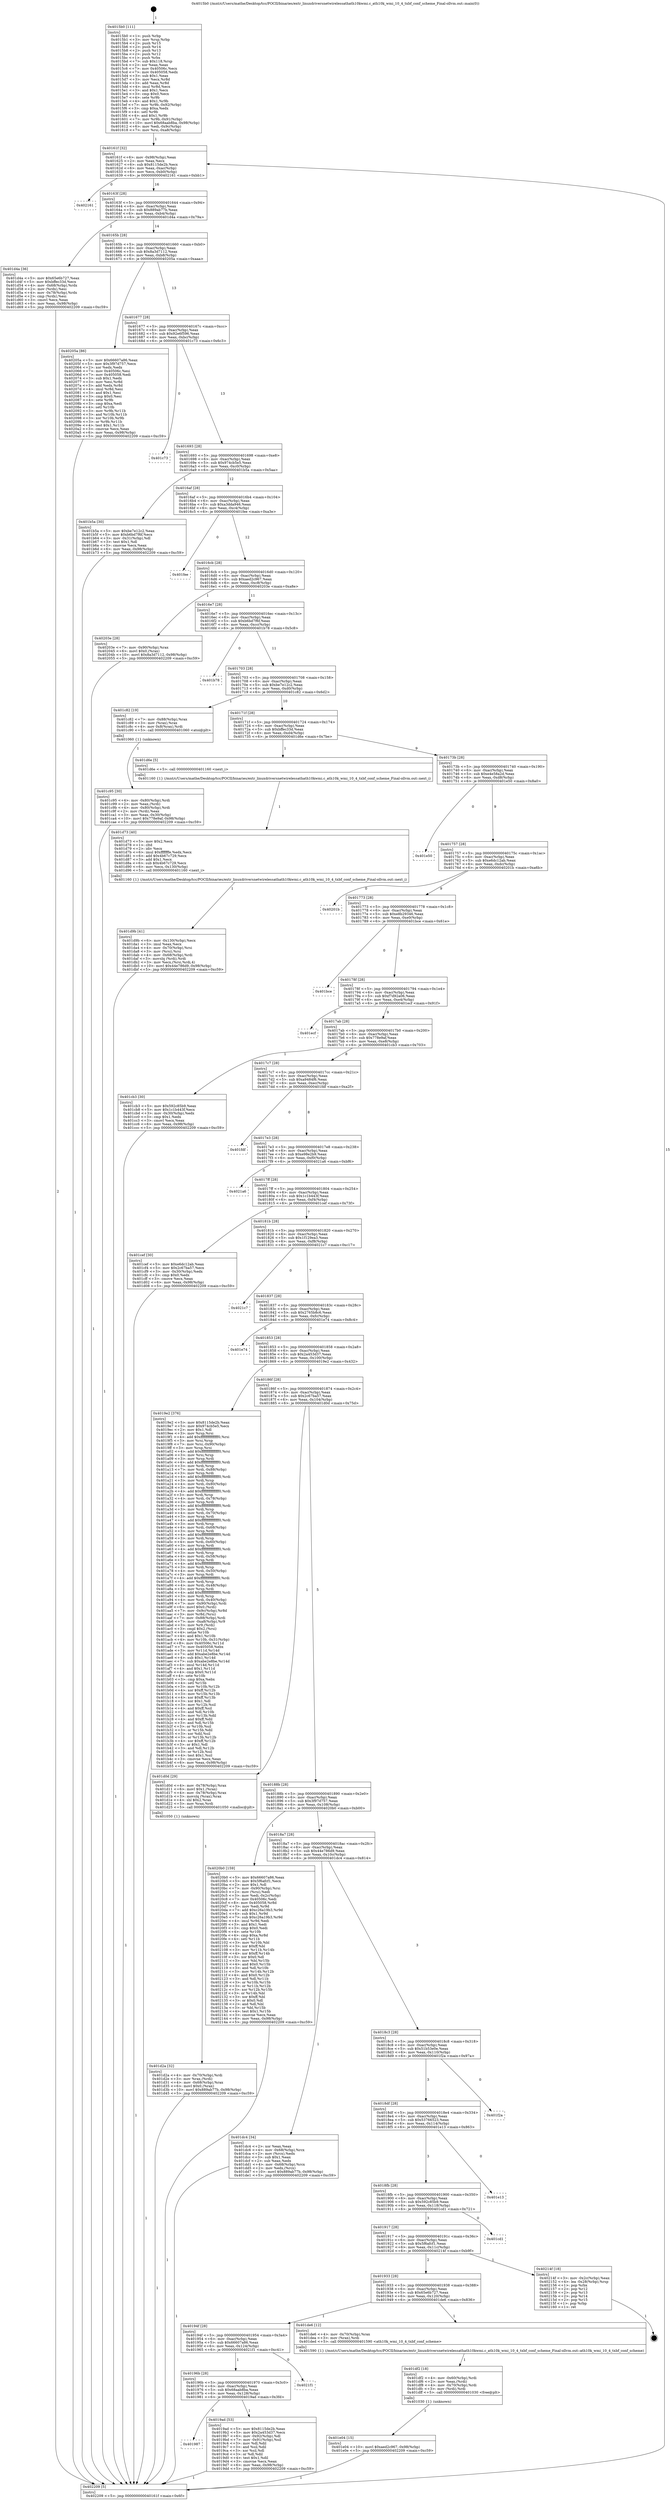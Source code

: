 digraph "0x4015b0" {
  label = "0x4015b0 (/mnt/c/Users/mathe/Desktop/tcc/POCII/binaries/extr_linuxdriversnetwirelessathath10kwmi.c_ath10k_wmi_10_4_txbf_conf_scheme_Final-ollvm.out::main(0))"
  labelloc = "t"
  node[shape=record]

  Entry [label="",width=0.3,height=0.3,shape=circle,fillcolor=black,style=filled]
  "0x40161f" [label="{
     0x40161f [32]\l
     | [instrs]\l
     &nbsp;&nbsp;0x40161f \<+6\>: mov -0x98(%rbp),%eax\l
     &nbsp;&nbsp;0x401625 \<+2\>: mov %eax,%ecx\l
     &nbsp;&nbsp;0x401627 \<+6\>: sub $0x8115de2b,%ecx\l
     &nbsp;&nbsp;0x40162d \<+6\>: mov %eax,-0xac(%rbp)\l
     &nbsp;&nbsp;0x401633 \<+6\>: mov %ecx,-0xb0(%rbp)\l
     &nbsp;&nbsp;0x401639 \<+6\>: je 0000000000402161 \<main+0xbb1\>\l
  }"]
  "0x402161" [label="{
     0x402161\l
  }", style=dashed]
  "0x40163f" [label="{
     0x40163f [28]\l
     | [instrs]\l
     &nbsp;&nbsp;0x40163f \<+5\>: jmp 0000000000401644 \<main+0x94\>\l
     &nbsp;&nbsp;0x401644 \<+6\>: mov -0xac(%rbp),%eax\l
     &nbsp;&nbsp;0x40164a \<+5\>: sub $0x889ab77b,%eax\l
     &nbsp;&nbsp;0x40164f \<+6\>: mov %eax,-0xb4(%rbp)\l
     &nbsp;&nbsp;0x401655 \<+6\>: je 0000000000401d4a \<main+0x79a\>\l
  }"]
  Exit [label="",width=0.3,height=0.3,shape=circle,fillcolor=black,style=filled,peripheries=2]
  "0x401d4a" [label="{
     0x401d4a [36]\l
     | [instrs]\l
     &nbsp;&nbsp;0x401d4a \<+5\>: mov $0x65e6b727,%eax\l
     &nbsp;&nbsp;0x401d4f \<+5\>: mov $0xbffec33d,%ecx\l
     &nbsp;&nbsp;0x401d54 \<+4\>: mov -0x68(%rbp),%rdx\l
     &nbsp;&nbsp;0x401d58 \<+2\>: mov (%rdx),%esi\l
     &nbsp;&nbsp;0x401d5a \<+4\>: mov -0x78(%rbp),%rdx\l
     &nbsp;&nbsp;0x401d5e \<+2\>: cmp (%rdx),%esi\l
     &nbsp;&nbsp;0x401d60 \<+3\>: cmovl %ecx,%eax\l
     &nbsp;&nbsp;0x401d63 \<+6\>: mov %eax,-0x98(%rbp)\l
     &nbsp;&nbsp;0x401d69 \<+5\>: jmp 0000000000402209 \<main+0xc59\>\l
  }"]
  "0x40165b" [label="{
     0x40165b [28]\l
     | [instrs]\l
     &nbsp;&nbsp;0x40165b \<+5\>: jmp 0000000000401660 \<main+0xb0\>\l
     &nbsp;&nbsp;0x401660 \<+6\>: mov -0xac(%rbp),%eax\l
     &nbsp;&nbsp;0x401666 \<+5\>: sub $0x8a3d7112,%eax\l
     &nbsp;&nbsp;0x40166b \<+6\>: mov %eax,-0xb8(%rbp)\l
     &nbsp;&nbsp;0x401671 \<+6\>: je 000000000040205a \<main+0xaaa\>\l
  }"]
  "0x401e04" [label="{
     0x401e04 [15]\l
     | [instrs]\l
     &nbsp;&nbsp;0x401e04 \<+10\>: movl $0xaed2c967,-0x98(%rbp)\l
     &nbsp;&nbsp;0x401e0e \<+5\>: jmp 0000000000402209 \<main+0xc59\>\l
  }"]
  "0x40205a" [label="{
     0x40205a [86]\l
     | [instrs]\l
     &nbsp;&nbsp;0x40205a \<+5\>: mov $0x66607a86,%eax\l
     &nbsp;&nbsp;0x40205f \<+5\>: mov $0x3f97d757,%ecx\l
     &nbsp;&nbsp;0x402064 \<+2\>: xor %edx,%edx\l
     &nbsp;&nbsp;0x402066 \<+7\>: mov 0x40506c,%esi\l
     &nbsp;&nbsp;0x40206d \<+7\>: mov 0x405058,%edi\l
     &nbsp;&nbsp;0x402074 \<+3\>: sub $0x1,%edx\l
     &nbsp;&nbsp;0x402077 \<+3\>: mov %esi,%r8d\l
     &nbsp;&nbsp;0x40207a \<+3\>: add %edx,%r8d\l
     &nbsp;&nbsp;0x40207d \<+4\>: imul %r8d,%esi\l
     &nbsp;&nbsp;0x402081 \<+3\>: and $0x1,%esi\l
     &nbsp;&nbsp;0x402084 \<+3\>: cmp $0x0,%esi\l
     &nbsp;&nbsp;0x402087 \<+4\>: sete %r9b\l
     &nbsp;&nbsp;0x40208b \<+3\>: cmp $0xa,%edi\l
     &nbsp;&nbsp;0x40208e \<+4\>: setl %r10b\l
     &nbsp;&nbsp;0x402092 \<+3\>: mov %r9b,%r11b\l
     &nbsp;&nbsp;0x402095 \<+3\>: and %r10b,%r11b\l
     &nbsp;&nbsp;0x402098 \<+3\>: xor %r10b,%r9b\l
     &nbsp;&nbsp;0x40209b \<+3\>: or %r9b,%r11b\l
     &nbsp;&nbsp;0x40209e \<+4\>: test $0x1,%r11b\l
     &nbsp;&nbsp;0x4020a2 \<+3\>: cmovne %ecx,%eax\l
     &nbsp;&nbsp;0x4020a5 \<+6\>: mov %eax,-0x98(%rbp)\l
     &nbsp;&nbsp;0x4020ab \<+5\>: jmp 0000000000402209 \<main+0xc59\>\l
  }"]
  "0x401677" [label="{
     0x401677 [28]\l
     | [instrs]\l
     &nbsp;&nbsp;0x401677 \<+5\>: jmp 000000000040167c \<main+0xcc\>\l
     &nbsp;&nbsp;0x40167c \<+6\>: mov -0xac(%rbp),%eax\l
     &nbsp;&nbsp;0x401682 \<+5\>: sub $0x92e6f596,%eax\l
     &nbsp;&nbsp;0x401687 \<+6\>: mov %eax,-0xbc(%rbp)\l
     &nbsp;&nbsp;0x40168d \<+6\>: je 0000000000401c73 \<main+0x6c3\>\l
  }"]
  "0x401df2" [label="{
     0x401df2 [18]\l
     | [instrs]\l
     &nbsp;&nbsp;0x401df2 \<+4\>: mov -0x60(%rbp),%rdi\l
     &nbsp;&nbsp;0x401df6 \<+2\>: mov %eax,(%rdi)\l
     &nbsp;&nbsp;0x401df8 \<+4\>: mov -0x70(%rbp),%rdi\l
     &nbsp;&nbsp;0x401dfc \<+3\>: mov (%rdi),%rdi\l
     &nbsp;&nbsp;0x401dff \<+5\>: call 0000000000401030 \<free@plt\>\l
     | [calls]\l
     &nbsp;&nbsp;0x401030 \{1\} (unknown)\l
  }"]
  "0x401c73" [label="{
     0x401c73\l
  }", style=dashed]
  "0x401693" [label="{
     0x401693 [28]\l
     | [instrs]\l
     &nbsp;&nbsp;0x401693 \<+5\>: jmp 0000000000401698 \<main+0xe8\>\l
     &nbsp;&nbsp;0x401698 \<+6\>: mov -0xac(%rbp),%eax\l
     &nbsp;&nbsp;0x40169e \<+5\>: sub $0x974cb5e5,%eax\l
     &nbsp;&nbsp;0x4016a3 \<+6\>: mov %eax,-0xc0(%rbp)\l
     &nbsp;&nbsp;0x4016a9 \<+6\>: je 0000000000401b5a \<main+0x5aa\>\l
  }"]
  "0x401d9b" [label="{
     0x401d9b [41]\l
     | [instrs]\l
     &nbsp;&nbsp;0x401d9b \<+6\>: mov -0x130(%rbp),%ecx\l
     &nbsp;&nbsp;0x401da1 \<+3\>: imul %eax,%ecx\l
     &nbsp;&nbsp;0x401da4 \<+4\>: mov -0x70(%rbp),%rsi\l
     &nbsp;&nbsp;0x401da8 \<+3\>: mov (%rsi),%rsi\l
     &nbsp;&nbsp;0x401dab \<+4\>: mov -0x68(%rbp),%rdi\l
     &nbsp;&nbsp;0x401daf \<+3\>: movslq (%rdi),%rdi\l
     &nbsp;&nbsp;0x401db2 \<+3\>: mov %ecx,(%rsi,%rdi,4)\l
     &nbsp;&nbsp;0x401db5 \<+10\>: movl $0x44e786d9,-0x98(%rbp)\l
     &nbsp;&nbsp;0x401dbf \<+5\>: jmp 0000000000402209 \<main+0xc59\>\l
  }"]
  "0x401b5a" [label="{
     0x401b5a [30]\l
     | [instrs]\l
     &nbsp;&nbsp;0x401b5a \<+5\>: mov $0xbe7e12c2,%eax\l
     &nbsp;&nbsp;0x401b5f \<+5\>: mov $0xb6bd7f6f,%ecx\l
     &nbsp;&nbsp;0x401b64 \<+3\>: mov -0x31(%rbp),%dl\l
     &nbsp;&nbsp;0x401b67 \<+3\>: test $0x1,%dl\l
     &nbsp;&nbsp;0x401b6a \<+3\>: cmovne %ecx,%eax\l
     &nbsp;&nbsp;0x401b6d \<+6\>: mov %eax,-0x98(%rbp)\l
     &nbsp;&nbsp;0x401b73 \<+5\>: jmp 0000000000402209 \<main+0xc59\>\l
  }"]
  "0x4016af" [label="{
     0x4016af [28]\l
     | [instrs]\l
     &nbsp;&nbsp;0x4016af \<+5\>: jmp 00000000004016b4 \<main+0x104\>\l
     &nbsp;&nbsp;0x4016b4 \<+6\>: mov -0xac(%rbp),%eax\l
     &nbsp;&nbsp;0x4016ba \<+5\>: sub $0xa3dda946,%eax\l
     &nbsp;&nbsp;0x4016bf \<+6\>: mov %eax,-0xc4(%rbp)\l
     &nbsp;&nbsp;0x4016c5 \<+6\>: je 0000000000401fee \<main+0xa3e\>\l
  }"]
  "0x401d73" [label="{
     0x401d73 [40]\l
     | [instrs]\l
     &nbsp;&nbsp;0x401d73 \<+5\>: mov $0x2,%ecx\l
     &nbsp;&nbsp;0x401d78 \<+1\>: cltd\l
     &nbsp;&nbsp;0x401d79 \<+2\>: idiv %ecx\l
     &nbsp;&nbsp;0x401d7b \<+6\>: imul $0xfffffffe,%edx,%ecx\l
     &nbsp;&nbsp;0x401d81 \<+6\>: add $0x4b67c729,%ecx\l
     &nbsp;&nbsp;0x401d87 \<+3\>: add $0x1,%ecx\l
     &nbsp;&nbsp;0x401d8a \<+6\>: sub $0x4b67c729,%ecx\l
     &nbsp;&nbsp;0x401d90 \<+6\>: mov %ecx,-0x130(%rbp)\l
     &nbsp;&nbsp;0x401d96 \<+5\>: call 0000000000401160 \<next_i\>\l
     | [calls]\l
     &nbsp;&nbsp;0x401160 \{1\} (/mnt/c/Users/mathe/Desktop/tcc/POCII/binaries/extr_linuxdriversnetwirelessathath10kwmi.c_ath10k_wmi_10_4_txbf_conf_scheme_Final-ollvm.out::next_i)\l
  }"]
  "0x401fee" [label="{
     0x401fee\l
  }", style=dashed]
  "0x4016cb" [label="{
     0x4016cb [28]\l
     | [instrs]\l
     &nbsp;&nbsp;0x4016cb \<+5\>: jmp 00000000004016d0 \<main+0x120\>\l
     &nbsp;&nbsp;0x4016d0 \<+6\>: mov -0xac(%rbp),%eax\l
     &nbsp;&nbsp;0x4016d6 \<+5\>: sub $0xaed2c967,%eax\l
     &nbsp;&nbsp;0x4016db \<+6\>: mov %eax,-0xc8(%rbp)\l
     &nbsp;&nbsp;0x4016e1 \<+6\>: je 000000000040203e \<main+0xa8e\>\l
  }"]
  "0x401d2a" [label="{
     0x401d2a [32]\l
     | [instrs]\l
     &nbsp;&nbsp;0x401d2a \<+4\>: mov -0x70(%rbp),%rdi\l
     &nbsp;&nbsp;0x401d2e \<+3\>: mov %rax,(%rdi)\l
     &nbsp;&nbsp;0x401d31 \<+4\>: mov -0x68(%rbp),%rax\l
     &nbsp;&nbsp;0x401d35 \<+6\>: movl $0x0,(%rax)\l
     &nbsp;&nbsp;0x401d3b \<+10\>: movl $0x889ab77b,-0x98(%rbp)\l
     &nbsp;&nbsp;0x401d45 \<+5\>: jmp 0000000000402209 \<main+0xc59\>\l
  }"]
  "0x40203e" [label="{
     0x40203e [28]\l
     | [instrs]\l
     &nbsp;&nbsp;0x40203e \<+7\>: mov -0x90(%rbp),%rax\l
     &nbsp;&nbsp;0x402045 \<+6\>: movl $0x0,(%rax)\l
     &nbsp;&nbsp;0x40204b \<+10\>: movl $0x8a3d7112,-0x98(%rbp)\l
     &nbsp;&nbsp;0x402055 \<+5\>: jmp 0000000000402209 \<main+0xc59\>\l
  }"]
  "0x4016e7" [label="{
     0x4016e7 [28]\l
     | [instrs]\l
     &nbsp;&nbsp;0x4016e7 \<+5\>: jmp 00000000004016ec \<main+0x13c\>\l
     &nbsp;&nbsp;0x4016ec \<+6\>: mov -0xac(%rbp),%eax\l
     &nbsp;&nbsp;0x4016f2 \<+5\>: sub $0xb6bd7f6f,%eax\l
     &nbsp;&nbsp;0x4016f7 \<+6\>: mov %eax,-0xcc(%rbp)\l
     &nbsp;&nbsp;0x4016fd \<+6\>: je 0000000000401b78 \<main+0x5c8\>\l
  }"]
  "0x401c95" [label="{
     0x401c95 [30]\l
     | [instrs]\l
     &nbsp;&nbsp;0x401c95 \<+4\>: mov -0x80(%rbp),%rdi\l
     &nbsp;&nbsp;0x401c99 \<+2\>: mov %eax,(%rdi)\l
     &nbsp;&nbsp;0x401c9b \<+4\>: mov -0x80(%rbp),%rdi\l
     &nbsp;&nbsp;0x401c9f \<+2\>: mov (%rdi),%eax\l
     &nbsp;&nbsp;0x401ca1 \<+3\>: mov %eax,-0x30(%rbp)\l
     &nbsp;&nbsp;0x401ca4 \<+10\>: movl $0x778e9af,-0x98(%rbp)\l
     &nbsp;&nbsp;0x401cae \<+5\>: jmp 0000000000402209 \<main+0xc59\>\l
  }"]
  "0x401b78" [label="{
     0x401b78\l
  }", style=dashed]
  "0x401703" [label="{
     0x401703 [28]\l
     | [instrs]\l
     &nbsp;&nbsp;0x401703 \<+5\>: jmp 0000000000401708 \<main+0x158\>\l
     &nbsp;&nbsp;0x401708 \<+6\>: mov -0xac(%rbp),%eax\l
     &nbsp;&nbsp;0x40170e \<+5\>: sub $0xbe7e12c2,%eax\l
     &nbsp;&nbsp;0x401713 \<+6\>: mov %eax,-0xd0(%rbp)\l
     &nbsp;&nbsp;0x401719 \<+6\>: je 0000000000401c82 \<main+0x6d2\>\l
  }"]
  "0x4015b0" [label="{
     0x4015b0 [111]\l
     | [instrs]\l
     &nbsp;&nbsp;0x4015b0 \<+1\>: push %rbp\l
     &nbsp;&nbsp;0x4015b1 \<+3\>: mov %rsp,%rbp\l
     &nbsp;&nbsp;0x4015b4 \<+2\>: push %r15\l
     &nbsp;&nbsp;0x4015b6 \<+2\>: push %r14\l
     &nbsp;&nbsp;0x4015b8 \<+2\>: push %r13\l
     &nbsp;&nbsp;0x4015ba \<+2\>: push %r12\l
     &nbsp;&nbsp;0x4015bc \<+1\>: push %rbx\l
     &nbsp;&nbsp;0x4015bd \<+7\>: sub $0x118,%rsp\l
     &nbsp;&nbsp;0x4015c4 \<+2\>: xor %eax,%eax\l
     &nbsp;&nbsp;0x4015c6 \<+7\>: mov 0x40506c,%ecx\l
     &nbsp;&nbsp;0x4015cd \<+7\>: mov 0x405058,%edx\l
     &nbsp;&nbsp;0x4015d4 \<+3\>: sub $0x1,%eax\l
     &nbsp;&nbsp;0x4015d7 \<+3\>: mov %ecx,%r8d\l
     &nbsp;&nbsp;0x4015da \<+3\>: add %eax,%r8d\l
     &nbsp;&nbsp;0x4015dd \<+4\>: imul %r8d,%ecx\l
     &nbsp;&nbsp;0x4015e1 \<+3\>: and $0x1,%ecx\l
     &nbsp;&nbsp;0x4015e4 \<+3\>: cmp $0x0,%ecx\l
     &nbsp;&nbsp;0x4015e7 \<+4\>: sete %r9b\l
     &nbsp;&nbsp;0x4015eb \<+4\>: and $0x1,%r9b\l
     &nbsp;&nbsp;0x4015ef \<+7\>: mov %r9b,-0x92(%rbp)\l
     &nbsp;&nbsp;0x4015f6 \<+3\>: cmp $0xa,%edx\l
     &nbsp;&nbsp;0x4015f9 \<+4\>: setl %r9b\l
     &nbsp;&nbsp;0x4015fd \<+4\>: and $0x1,%r9b\l
     &nbsp;&nbsp;0x401601 \<+7\>: mov %r9b,-0x91(%rbp)\l
     &nbsp;&nbsp;0x401608 \<+10\>: movl $0x68aab8ba,-0x98(%rbp)\l
     &nbsp;&nbsp;0x401612 \<+6\>: mov %edi,-0x9c(%rbp)\l
     &nbsp;&nbsp;0x401618 \<+7\>: mov %rsi,-0xa8(%rbp)\l
  }"]
  "0x401c82" [label="{
     0x401c82 [19]\l
     | [instrs]\l
     &nbsp;&nbsp;0x401c82 \<+7\>: mov -0x88(%rbp),%rax\l
     &nbsp;&nbsp;0x401c89 \<+3\>: mov (%rax),%rax\l
     &nbsp;&nbsp;0x401c8c \<+4\>: mov 0x8(%rax),%rdi\l
     &nbsp;&nbsp;0x401c90 \<+5\>: call 0000000000401060 \<atoi@plt\>\l
     | [calls]\l
     &nbsp;&nbsp;0x401060 \{1\} (unknown)\l
  }"]
  "0x40171f" [label="{
     0x40171f [28]\l
     | [instrs]\l
     &nbsp;&nbsp;0x40171f \<+5\>: jmp 0000000000401724 \<main+0x174\>\l
     &nbsp;&nbsp;0x401724 \<+6\>: mov -0xac(%rbp),%eax\l
     &nbsp;&nbsp;0x40172a \<+5\>: sub $0xbffec33d,%eax\l
     &nbsp;&nbsp;0x40172f \<+6\>: mov %eax,-0xd4(%rbp)\l
     &nbsp;&nbsp;0x401735 \<+6\>: je 0000000000401d6e \<main+0x7be\>\l
  }"]
  "0x402209" [label="{
     0x402209 [5]\l
     | [instrs]\l
     &nbsp;&nbsp;0x402209 \<+5\>: jmp 000000000040161f \<main+0x6f\>\l
  }"]
  "0x401d6e" [label="{
     0x401d6e [5]\l
     | [instrs]\l
     &nbsp;&nbsp;0x401d6e \<+5\>: call 0000000000401160 \<next_i\>\l
     | [calls]\l
     &nbsp;&nbsp;0x401160 \{1\} (/mnt/c/Users/mathe/Desktop/tcc/POCII/binaries/extr_linuxdriversnetwirelessathath10kwmi.c_ath10k_wmi_10_4_txbf_conf_scheme_Final-ollvm.out::next_i)\l
  }"]
  "0x40173b" [label="{
     0x40173b [28]\l
     | [instrs]\l
     &nbsp;&nbsp;0x40173b \<+5\>: jmp 0000000000401740 \<main+0x190\>\l
     &nbsp;&nbsp;0x401740 \<+6\>: mov -0xac(%rbp),%eax\l
     &nbsp;&nbsp;0x401746 \<+5\>: sub $0xe4e58a2d,%eax\l
     &nbsp;&nbsp;0x40174b \<+6\>: mov %eax,-0xd8(%rbp)\l
     &nbsp;&nbsp;0x401751 \<+6\>: je 0000000000401e50 \<main+0x8a0\>\l
  }"]
  "0x401987" [label="{
     0x401987\l
  }", style=dashed]
  "0x401e50" [label="{
     0x401e50\l
  }", style=dashed]
  "0x401757" [label="{
     0x401757 [28]\l
     | [instrs]\l
     &nbsp;&nbsp;0x401757 \<+5\>: jmp 000000000040175c \<main+0x1ac\>\l
     &nbsp;&nbsp;0x40175c \<+6\>: mov -0xac(%rbp),%eax\l
     &nbsp;&nbsp;0x401762 \<+5\>: sub $0xe6dc12ab,%eax\l
     &nbsp;&nbsp;0x401767 \<+6\>: mov %eax,-0xdc(%rbp)\l
     &nbsp;&nbsp;0x40176d \<+6\>: je 000000000040201b \<main+0xa6b\>\l
  }"]
  "0x4019ad" [label="{
     0x4019ad [53]\l
     | [instrs]\l
     &nbsp;&nbsp;0x4019ad \<+5\>: mov $0x8115de2b,%eax\l
     &nbsp;&nbsp;0x4019b2 \<+5\>: mov $0x2a453d37,%ecx\l
     &nbsp;&nbsp;0x4019b7 \<+6\>: mov -0x92(%rbp),%dl\l
     &nbsp;&nbsp;0x4019bd \<+7\>: mov -0x91(%rbp),%sil\l
     &nbsp;&nbsp;0x4019c4 \<+3\>: mov %dl,%dil\l
     &nbsp;&nbsp;0x4019c7 \<+3\>: and %sil,%dil\l
     &nbsp;&nbsp;0x4019ca \<+3\>: xor %sil,%dl\l
     &nbsp;&nbsp;0x4019cd \<+3\>: or %dl,%dil\l
     &nbsp;&nbsp;0x4019d0 \<+4\>: test $0x1,%dil\l
     &nbsp;&nbsp;0x4019d4 \<+3\>: cmovne %ecx,%eax\l
     &nbsp;&nbsp;0x4019d7 \<+6\>: mov %eax,-0x98(%rbp)\l
     &nbsp;&nbsp;0x4019dd \<+5\>: jmp 0000000000402209 \<main+0xc59\>\l
  }"]
  "0x40201b" [label="{
     0x40201b\l
  }", style=dashed]
  "0x401773" [label="{
     0x401773 [28]\l
     | [instrs]\l
     &nbsp;&nbsp;0x401773 \<+5\>: jmp 0000000000401778 \<main+0x1c8\>\l
     &nbsp;&nbsp;0x401778 \<+6\>: mov -0xac(%rbp),%eax\l
     &nbsp;&nbsp;0x40177e \<+5\>: sub $0xe8b29346,%eax\l
     &nbsp;&nbsp;0x401783 \<+6\>: mov %eax,-0xe0(%rbp)\l
     &nbsp;&nbsp;0x401789 \<+6\>: je 0000000000401bce \<main+0x61e\>\l
  }"]
  "0x40196b" [label="{
     0x40196b [28]\l
     | [instrs]\l
     &nbsp;&nbsp;0x40196b \<+5\>: jmp 0000000000401970 \<main+0x3c0\>\l
     &nbsp;&nbsp;0x401970 \<+6\>: mov -0xac(%rbp),%eax\l
     &nbsp;&nbsp;0x401976 \<+5\>: sub $0x68aab8ba,%eax\l
     &nbsp;&nbsp;0x40197b \<+6\>: mov %eax,-0x128(%rbp)\l
     &nbsp;&nbsp;0x401981 \<+6\>: je 00000000004019ad \<main+0x3fd\>\l
  }"]
  "0x401bce" [label="{
     0x401bce\l
  }", style=dashed]
  "0x40178f" [label="{
     0x40178f [28]\l
     | [instrs]\l
     &nbsp;&nbsp;0x40178f \<+5\>: jmp 0000000000401794 \<main+0x1e4\>\l
     &nbsp;&nbsp;0x401794 \<+6\>: mov -0xac(%rbp),%eax\l
     &nbsp;&nbsp;0x40179a \<+5\>: sub $0xf7d92a06,%eax\l
     &nbsp;&nbsp;0x40179f \<+6\>: mov %eax,-0xe4(%rbp)\l
     &nbsp;&nbsp;0x4017a5 \<+6\>: je 0000000000401ecf \<main+0x91f\>\l
  }"]
  "0x4021f1" [label="{
     0x4021f1\l
  }", style=dashed]
  "0x401ecf" [label="{
     0x401ecf\l
  }", style=dashed]
  "0x4017ab" [label="{
     0x4017ab [28]\l
     | [instrs]\l
     &nbsp;&nbsp;0x4017ab \<+5\>: jmp 00000000004017b0 \<main+0x200\>\l
     &nbsp;&nbsp;0x4017b0 \<+6\>: mov -0xac(%rbp),%eax\l
     &nbsp;&nbsp;0x4017b6 \<+5\>: sub $0x778e9af,%eax\l
     &nbsp;&nbsp;0x4017bb \<+6\>: mov %eax,-0xe8(%rbp)\l
     &nbsp;&nbsp;0x4017c1 \<+6\>: je 0000000000401cb3 \<main+0x703\>\l
  }"]
  "0x40194f" [label="{
     0x40194f [28]\l
     | [instrs]\l
     &nbsp;&nbsp;0x40194f \<+5\>: jmp 0000000000401954 \<main+0x3a4\>\l
     &nbsp;&nbsp;0x401954 \<+6\>: mov -0xac(%rbp),%eax\l
     &nbsp;&nbsp;0x40195a \<+5\>: sub $0x66607a86,%eax\l
     &nbsp;&nbsp;0x40195f \<+6\>: mov %eax,-0x124(%rbp)\l
     &nbsp;&nbsp;0x401965 \<+6\>: je 00000000004021f1 \<main+0xc41\>\l
  }"]
  "0x401cb3" [label="{
     0x401cb3 [30]\l
     | [instrs]\l
     &nbsp;&nbsp;0x401cb3 \<+5\>: mov $0x592c85b9,%eax\l
     &nbsp;&nbsp;0x401cb8 \<+5\>: mov $0x1c1b443f,%ecx\l
     &nbsp;&nbsp;0x401cbd \<+3\>: mov -0x30(%rbp),%edx\l
     &nbsp;&nbsp;0x401cc0 \<+3\>: cmp $0x1,%edx\l
     &nbsp;&nbsp;0x401cc3 \<+3\>: cmovl %ecx,%eax\l
     &nbsp;&nbsp;0x401cc6 \<+6\>: mov %eax,-0x98(%rbp)\l
     &nbsp;&nbsp;0x401ccc \<+5\>: jmp 0000000000402209 \<main+0xc59\>\l
  }"]
  "0x4017c7" [label="{
     0x4017c7 [28]\l
     | [instrs]\l
     &nbsp;&nbsp;0x4017c7 \<+5\>: jmp 00000000004017cc \<main+0x21c\>\l
     &nbsp;&nbsp;0x4017cc \<+6\>: mov -0xac(%rbp),%eax\l
     &nbsp;&nbsp;0x4017d2 \<+5\>: sub $0xa9484f6,%eax\l
     &nbsp;&nbsp;0x4017d7 \<+6\>: mov %eax,-0xec(%rbp)\l
     &nbsp;&nbsp;0x4017dd \<+6\>: je 0000000000401fdf \<main+0xa2f\>\l
  }"]
  "0x401de6" [label="{
     0x401de6 [12]\l
     | [instrs]\l
     &nbsp;&nbsp;0x401de6 \<+4\>: mov -0x70(%rbp),%rax\l
     &nbsp;&nbsp;0x401dea \<+3\>: mov (%rax),%rdi\l
     &nbsp;&nbsp;0x401ded \<+5\>: call 0000000000401590 \<ath10k_wmi_10_4_txbf_conf_scheme\>\l
     | [calls]\l
     &nbsp;&nbsp;0x401590 \{1\} (/mnt/c/Users/mathe/Desktop/tcc/POCII/binaries/extr_linuxdriversnetwirelessathath10kwmi.c_ath10k_wmi_10_4_txbf_conf_scheme_Final-ollvm.out::ath10k_wmi_10_4_txbf_conf_scheme)\l
  }"]
  "0x401fdf" [label="{
     0x401fdf\l
  }", style=dashed]
  "0x4017e3" [label="{
     0x4017e3 [28]\l
     | [instrs]\l
     &nbsp;&nbsp;0x4017e3 \<+5\>: jmp 00000000004017e8 \<main+0x238\>\l
     &nbsp;&nbsp;0x4017e8 \<+6\>: mov -0xac(%rbp),%eax\l
     &nbsp;&nbsp;0x4017ee \<+5\>: sub $0xe98e2b9,%eax\l
     &nbsp;&nbsp;0x4017f3 \<+6\>: mov %eax,-0xf0(%rbp)\l
     &nbsp;&nbsp;0x4017f9 \<+6\>: je 00000000004021a6 \<main+0xbf6\>\l
  }"]
  "0x401933" [label="{
     0x401933 [28]\l
     | [instrs]\l
     &nbsp;&nbsp;0x401933 \<+5\>: jmp 0000000000401938 \<main+0x388\>\l
     &nbsp;&nbsp;0x401938 \<+6\>: mov -0xac(%rbp),%eax\l
     &nbsp;&nbsp;0x40193e \<+5\>: sub $0x65e6b727,%eax\l
     &nbsp;&nbsp;0x401943 \<+6\>: mov %eax,-0x120(%rbp)\l
     &nbsp;&nbsp;0x401949 \<+6\>: je 0000000000401de6 \<main+0x836\>\l
  }"]
  "0x4021a6" [label="{
     0x4021a6\l
  }", style=dashed]
  "0x4017ff" [label="{
     0x4017ff [28]\l
     | [instrs]\l
     &nbsp;&nbsp;0x4017ff \<+5\>: jmp 0000000000401804 \<main+0x254\>\l
     &nbsp;&nbsp;0x401804 \<+6\>: mov -0xac(%rbp),%eax\l
     &nbsp;&nbsp;0x40180a \<+5\>: sub $0x1c1b443f,%eax\l
     &nbsp;&nbsp;0x40180f \<+6\>: mov %eax,-0xf4(%rbp)\l
     &nbsp;&nbsp;0x401815 \<+6\>: je 0000000000401cef \<main+0x73f\>\l
  }"]
  "0x40214f" [label="{
     0x40214f [18]\l
     | [instrs]\l
     &nbsp;&nbsp;0x40214f \<+3\>: mov -0x2c(%rbp),%eax\l
     &nbsp;&nbsp;0x402152 \<+4\>: lea -0x28(%rbp),%rsp\l
     &nbsp;&nbsp;0x402156 \<+1\>: pop %rbx\l
     &nbsp;&nbsp;0x402157 \<+2\>: pop %r12\l
     &nbsp;&nbsp;0x402159 \<+2\>: pop %r13\l
     &nbsp;&nbsp;0x40215b \<+2\>: pop %r14\l
     &nbsp;&nbsp;0x40215d \<+2\>: pop %r15\l
     &nbsp;&nbsp;0x40215f \<+1\>: pop %rbp\l
     &nbsp;&nbsp;0x402160 \<+1\>: ret\l
  }"]
  "0x401cef" [label="{
     0x401cef [30]\l
     | [instrs]\l
     &nbsp;&nbsp;0x401cef \<+5\>: mov $0xe6dc12ab,%eax\l
     &nbsp;&nbsp;0x401cf4 \<+5\>: mov $0x2c67ba57,%ecx\l
     &nbsp;&nbsp;0x401cf9 \<+3\>: mov -0x30(%rbp),%edx\l
     &nbsp;&nbsp;0x401cfc \<+3\>: cmp $0x0,%edx\l
     &nbsp;&nbsp;0x401cff \<+3\>: cmove %ecx,%eax\l
     &nbsp;&nbsp;0x401d02 \<+6\>: mov %eax,-0x98(%rbp)\l
     &nbsp;&nbsp;0x401d08 \<+5\>: jmp 0000000000402209 \<main+0xc59\>\l
  }"]
  "0x40181b" [label="{
     0x40181b [28]\l
     | [instrs]\l
     &nbsp;&nbsp;0x40181b \<+5\>: jmp 0000000000401820 \<main+0x270\>\l
     &nbsp;&nbsp;0x401820 \<+6\>: mov -0xac(%rbp),%eax\l
     &nbsp;&nbsp;0x401826 \<+5\>: sub $0x1f129ea3,%eax\l
     &nbsp;&nbsp;0x40182b \<+6\>: mov %eax,-0xf8(%rbp)\l
     &nbsp;&nbsp;0x401831 \<+6\>: je 00000000004021c7 \<main+0xc17\>\l
  }"]
  "0x401917" [label="{
     0x401917 [28]\l
     | [instrs]\l
     &nbsp;&nbsp;0x401917 \<+5\>: jmp 000000000040191c \<main+0x36c\>\l
     &nbsp;&nbsp;0x40191c \<+6\>: mov -0xac(%rbp),%eax\l
     &nbsp;&nbsp;0x401922 \<+5\>: sub $0x5f6afcf1,%eax\l
     &nbsp;&nbsp;0x401927 \<+6\>: mov %eax,-0x11c(%rbp)\l
     &nbsp;&nbsp;0x40192d \<+6\>: je 000000000040214f \<main+0xb9f\>\l
  }"]
  "0x4021c7" [label="{
     0x4021c7\l
  }", style=dashed]
  "0x401837" [label="{
     0x401837 [28]\l
     | [instrs]\l
     &nbsp;&nbsp;0x401837 \<+5\>: jmp 000000000040183c \<main+0x28c\>\l
     &nbsp;&nbsp;0x40183c \<+6\>: mov -0xac(%rbp),%eax\l
     &nbsp;&nbsp;0x401842 \<+5\>: sub $0x2765b8c6,%eax\l
     &nbsp;&nbsp;0x401847 \<+6\>: mov %eax,-0xfc(%rbp)\l
     &nbsp;&nbsp;0x40184d \<+6\>: je 0000000000401e74 \<main+0x8c4\>\l
  }"]
  "0x401cd1" [label="{
     0x401cd1\l
  }", style=dashed]
  "0x401e74" [label="{
     0x401e74\l
  }", style=dashed]
  "0x401853" [label="{
     0x401853 [28]\l
     | [instrs]\l
     &nbsp;&nbsp;0x401853 \<+5\>: jmp 0000000000401858 \<main+0x2a8\>\l
     &nbsp;&nbsp;0x401858 \<+6\>: mov -0xac(%rbp),%eax\l
     &nbsp;&nbsp;0x40185e \<+5\>: sub $0x2a453d37,%eax\l
     &nbsp;&nbsp;0x401863 \<+6\>: mov %eax,-0x100(%rbp)\l
     &nbsp;&nbsp;0x401869 \<+6\>: je 00000000004019e2 \<main+0x432\>\l
  }"]
  "0x4018fb" [label="{
     0x4018fb [28]\l
     | [instrs]\l
     &nbsp;&nbsp;0x4018fb \<+5\>: jmp 0000000000401900 \<main+0x350\>\l
     &nbsp;&nbsp;0x401900 \<+6\>: mov -0xac(%rbp),%eax\l
     &nbsp;&nbsp;0x401906 \<+5\>: sub $0x592c85b9,%eax\l
     &nbsp;&nbsp;0x40190b \<+6\>: mov %eax,-0x118(%rbp)\l
     &nbsp;&nbsp;0x401911 \<+6\>: je 0000000000401cd1 \<main+0x721\>\l
  }"]
  "0x4019e2" [label="{
     0x4019e2 [376]\l
     | [instrs]\l
     &nbsp;&nbsp;0x4019e2 \<+5\>: mov $0x8115de2b,%eax\l
     &nbsp;&nbsp;0x4019e7 \<+5\>: mov $0x974cb5e5,%ecx\l
     &nbsp;&nbsp;0x4019ec \<+2\>: mov $0x1,%dl\l
     &nbsp;&nbsp;0x4019ee \<+3\>: mov %rsp,%rsi\l
     &nbsp;&nbsp;0x4019f1 \<+4\>: add $0xfffffffffffffff0,%rsi\l
     &nbsp;&nbsp;0x4019f5 \<+3\>: mov %rsi,%rsp\l
     &nbsp;&nbsp;0x4019f8 \<+7\>: mov %rsi,-0x90(%rbp)\l
     &nbsp;&nbsp;0x4019ff \<+3\>: mov %rsp,%rsi\l
     &nbsp;&nbsp;0x401a02 \<+4\>: add $0xfffffffffffffff0,%rsi\l
     &nbsp;&nbsp;0x401a06 \<+3\>: mov %rsi,%rsp\l
     &nbsp;&nbsp;0x401a09 \<+3\>: mov %rsp,%rdi\l
     &nbsp;&nbsp;0x401a0c \<+4\>: add $0xfffffffffffffff0,%rdi\l
     &nbsp;&nbsp;0x401a10 \<+3\>: mov %rdi,%rsp\l
     &nbsp;&nbsp;0x401a13 \<+7\>: mov %rdi,-0x88(%rbp)\l
     &nbsp;&nbsp;0x401a1a \<+3\>: mov %rsp,%rdi\l
     &nbsp;&nbsp;0x401a1d \<+4\>: add $0xfffffffffffffff0,%rdi\l
     &nbsp;&nbsp;0x401a21 \<+3\>: mov %rdi,%rsp\l
     &nbsp;&nbsp;0x401a24 \<+4\>: mov %rdi,-0x80(%rbp)\l
     &nbsp;&nbsp;0x401a28 \<+3\>: mov %rsp,%rdi\l
     &nbsp;&nbsp;0x401a2b \<+4\>: add $0xfffffffffffffff0,%rdi\l
     &nbsp;&nbsp;0x401a2f \<+3\>: mov %rdi,%rsp\l
     &nbsp;&nbsp;0x401a32 \<+4\>: mov %rdi,-0x78(%rbp)\l
     &nbsp;&nbsp;0x401a36 \<+3\>: mov %rsp,%rdi\l
     &nbsp;&nbsp;0x401a39 \<+4\>: add $0xfffffffffffffff0,%rdi\l
     &nbsp;&nbsp;0x401a3d \<+3\>: mov %rdi,%rsp\l
     &nbsp;&nbsp;0x401a40 \<+4\>: mov %rdi,-0x70(%rbp)\l
     &nbsp;&nbsp;0x401a44 \<+3\>: mov %rsp,%rdi\l
     &nbsp;&nbsp;0x401a47 \<+4\>: add $0xfffffffffffffff0,%rdi\l
     &nbsp;&nbsp;0x401a4b \<+3\>: mov %rdi,%rsp\l
     &nbsp;&nbsp;0x401a4e \<+4\>: mov %rdi,-0x68(%rbp)\l
     &nbsp;&nbsp;0x401a52 \<+3\>: mov %rsp,%rdi\l
     &nbsp;&nbsp;0x401a55 \<+4\>: add $0xfffffffffffffff0,%rdi\l
     &nbsp;&nbsp;0x401a59 \<+3\>: mov %rdi,%rsp\l
     &nbsp;&nbsp;0x401a5c \<+4\>: mov %rdi,-0x60(%rbp)\l
     &nbsp;&nbsp;0x401a60 \<+3\>: mov %rsp,%rdi\l
     &nbsp;&nbsp;0x401a63 \<+4\>: add $0xfffffffffffffff0,%rdi\l
     &nbsp;&nbsp;0x401a67 \<+3\>: mov %rdi,%rsp\l
     &nbsp;&nbsp;0x401a6a \<+4\>: mov %rdi,-0x58(%rbp)\l
     &nbsp;&nbsp;0x401a6e \<+3\>: mov %rsp,%rdi\l
     &nbsp;&nbsp;0x401a71 \<+4\>: add $0xfffffffffffffff0,%rdi\l
     &nbsp;&nbsp;0x401a75 \<+3\>: mov %rdi,%rsp\l
     &nbsp;&nbsp;0x401a78 \<+4\>: mov %rdi,-0x50(%rbp)\l
     &nbsp;&nbsp;0x401a7c \<+3\>: mov %rsp,%rdi\l
     &nbsp;&nbsp;0x401a7f \<+4\>: add $0xfffffffffffffff0,%rdi\l
     &nbsp;&nbsp;0x401a83 \<+3\>: mov %rdi,%rsp\l
     &nbsp;&nbsp;0x401a86 \<+4\>: mov %rdi,-0x48(%rbp)\l
     &nbsp;&nbsp;0x401a8a \<+3\>: mov %rsp,%rdi\l
     &nbsp;&nbsp;0x401a8d \<+4\>: add $0xfffffffffffffff0,%rdi\l
     &nbsp;&nbsp;0x401a91 \<+3\>: mov %rdi,%rsp\l
     &nbsp;&nbsp;0x401a94 \<+4\>: mov %rdi,-0x40(%rbp)\l
     &nbsp;&nbsp;0x401a98 \<+7\>: mov -0x90(%rbp),%rdi\l
     &nbsp;&nbsp;0x401a9f \<+6\>: movl $0x0,(%rdi)\l
     &nbsp;&nbsp;0x401aa5 \<+7\>: mov -0x9c(%rbp),%r8d\l
     &nbsp;&nbsp;0x401aac \<+3\>: mov %r8d,(%rsi)\l
     &nbsp;&nbsp;0x401aaf \<+7\>: mov -0x88(%rbp),%rdi\l
     &nbsp;&nbsp;0x401ab6 \<+7\>: mov -0xa8(%rbp),%r9\l
     &nbsp;&nbsp;0x401abd \<+3\>: mov %r9,(%rdi)\l
     &nbsp;&nbsp;0x401ac0 \<+3\>: cmpl $0x2,(%rsi)\l
     &nbsp;&nbsp;0x401ac3 \<+4\>: setne %r10b\l
     &nbsp;&nbsp;0x401ac7 \<+4\>: and $0x1,%r10b\l
     &nbsp;&nbsp;0x401acb \<+4\>: mov %r10b,-0x31(%rbp)\l
     &nbsp;&nbsp;0x401acf \<+8\>: mov 0x40506c,%r11d\l
     &nbsp;&nbsp;0x401ad7 \<+7\>: mov 0x405058,%ebx\l
     &nbsp;&nbsp;0x401ade \<+3\>: mov %r11d,%r14d\l
     &nbsp;&nbsp;0x401ae1 \<+7\>: add $0xabe2e8be,%r14d\l
     &nbsp;&nbsp;0x401ae8 \<+4\>: sub $0x1,%r14d\l
     &nbsp;&nbsp;0x401aec \<+7\>: sub $0xabe2e8be,%r14d\l
     &nbsp;&nbsp;0x401af3 \<+4\>: imul %r14d,%r11d\l
     &nbsp;&nbsp;0x401af7 \<+4\>: and $0x1,%r11d\l
     &nbsp;&nbsp;0x401afb \<+4\>: cmp $0x0,%r11d\l
     &nbsp;&nbsp;0x401aff \<+4\>: sete %r10b\l
     &nbsp;&nbsp;0x401b03 \<+3\>: cmp $0xa,%ebx\l
     &nbsp;&nbsp;0x401b06 \<+4\>: setl %r15b\l
     &nbsp;&nbsp;0x401b0a \<+3\>: mov %r10b,%r12b\l
     &nbsp;&nbsp;0x401b0d \<+4\>: xor $0xff,%r12b\l
     &nbsp;&nbsp;0x401b11 \<+3\>: mov %r15b,%r13b\l
     &nbsp;&nbsp;0x401b14 \<+4\>: xor $0xff,%r13b\l
     &nbsp;&nbsp;0x401b18 \<+3\>: xor $0x1,%dl\l
     &nbsp;&nbsp;0x401b1b \<+3\>: mov %r12b,%sil\l
     &nbsp;&nbsp;0x401b1e \<+4\>: and $0xff,%sil\l
     &nbsp;&nbsp;0x401b22 \<+3\>: and %dl,%r10b\l
     &nbsp;&nbsp;0x401b25 \<+3\>: mov %r13b,%dil\l
     &nbsp;&nbsp;0x401b28 \<+4\>: and $0xff,%dil\l
     &nbsp;&nbsp;0x401b2c \<+3\>: and %dl,%r15b\l
     &nbsp;&nbsp;0x401b2f \<+3\>: or %r10b,%sil\l
     &nbsp;&nbsp;0x401b32 \<+3\>: or %r15b,%dil\l
     &nbsp;&nbsp;0x401b35 \<+3\>: xor %dil,%sil\l
     &nbsp;&nbsp;0x401b38 \<+3\>: or %r13b,%r12b\l
     &nbsp;&nbsp;0x401b3b \<+4\>: xor $0xff,%r12b\l
     &nbsp;&nbsp;0x401b3f \<+3\>: or $0x1,%dl\l
     &nbsp;&nbsp;0x401b42 \<+3\>: and %dl,%r12b\l
     &nbsp;&nbsp;0x401b45 \<+3\>: or %r12b,%sil\l
     &nbsp;&nbsp;0x401b48 \<+4\>: test $0x1,%sil\l
     &nbsp;&nbsp;0x401b4c \<+3\>: cmovne %ecx,%eax\l
     &nbsp;&nbsp;0x401b4f \<+6\>: mov %eax,-0x98(%rbp)\l
     &nbsp;&nbsp;0x401b55 \<+5\>: jmp 0000000000402209 \<main+0xc59\>\l
  }"]
  "0x40186f" [label="{
     0x40186f [28]\l
     | [instrs]\l
     &nbsp;&nbsp;0x40186f \<+5\>: jmp 0000000000401874 \<main+0x2c4\>\l
     &nbsp;&nbsp;0x401874 \<+6\>: mov -0xac(%rbp),%eax\l
     &nbsp;&nbsp;0x40187a \<+5\>: sub $0x2c67ba57,%eax\l
     &nbsp;&nbsp;0x40187f \<+6\>: mov %eax,-0x104(%rbp)\l
     &nbsp;&nbsp;0x401885 \<+6\>: je 0000000000401d0d \<main+0x75d\>\l
  }"]
  "0x401e13" [label="{
     0x401e13\l
  }", style=dashed]
  "0x401d0d" [label="{
     0x401d0d [29]\l
     | [instrs]\l
     &nbsp;&nbsp;0x401d0d \<+4\>: mov -0x78(%rbp),%rax\l
     &nbsp;&nbsp;0x401d11 \<+6\>: movl $0x1,(%rax)\l
     &nbsp;&nbsp;0x401d17 \<+4\>: mov -0x78(%rbp),%rax\l
     &nbsp;&nbsp;0x401d1b \<+3\>: movslq (%rax),%rax\l
     &nbsp;&nbsp;0x401d1e \<+4\>: shl $0x2,%rax\l
     &nbsp;&nbsp;0x401d22 \<+3\>: mov %rax,%rdi\l
     &nbsp;&nbsp;0x401d25 \<+5\>: call 0000000000401050 \<malloc@plt\>\l
     | [calls]\l
     &nbsp;&nbsp;0x401050 \{1\} (unknown)\l
  }"]
  "0x40188b" [label="{
     0x40188b [28]\l
     | [instrs]\l
     &nbsp;&nbsp;0x40188b \<+5\>: jmp 0000000000401890 \<main+0x2e0\>\l
     &nbsp;&nbsp;0x401890 \<+6\>: mov -0xac(%rbp),%eax\l
     &nbsp;&nbsp;0x401896 \<+5\>: sub $0x3f97d757,%eax\l
     &nbsp;&nbsp;0x40189b \<+6\>: mov %eax,-0x108(%rbp)\l
     &nbsp;&nbsp;0x4018a1 \<+6\>: je 00000000004020b0 \<main+0xb00\>\l
  }"]
  "0x4018df" [label="{
     0x4018df [28]\l
     | [instrs]\l
     &nbsp;&nbsp;0x4018df \<+5\>: jmp 00000000004018e4 \<main+0x334\>\l
     &nbsp;&nbsp;0x4018e4 \<+6\>: mov -0xac(%rbp),%eax\l
     &nbsp;&nbsp;0x4018ea \<+5\>: sub $0x53766523,%eax\l
     &nbsp;&nbsp;0x4018ef \<+6\>: mov %eax,-0x114(%rbp)\l
     &nbsp;&nbsp;0x4018f5 \<+6\>: je 0000000000401e13 \<main+0x863\>\l
  }"]
  "0x4020b0" [label="{
     0x4020b0 [159]\l
     | [instrs]\l
     &nbsp;&nbsp;0x4020b0 \<+5\>: mov $0x66607a86,%eax\l
     &nbsp;&nbsp;0x4020b5 \<+5\>: mov $0x5f6afcf1,%ecx\l
     &nbsp;&nbsp;0x4020ba \<+2\>: mov $0x1,%dl\l
     &nbsp;&nbsp;0x4020bc \<+7\>: mov -0x90(%rbp),%rsi\l
     &nbsp;&nbsp;0x4020c3 \<+2\>: mov (%rsi),%edi\l
     &nbsp;&nbsp;0x4020c5 \<+3\>: mov %edi,-0x2c(%rbp)\l
     &nbsp;&nbsp;0x4020c8 \<+7\>: mov 0x40506c,%edi\l
     &nbsp;&nbsp;0x4020cf \<+8\>: mov 0x405058,%r8d\l
     &nbsp;&nbsp;0x4020d7 \<+3\>: mov %edi,%r9d\l
     &nbsp;&nbsp;0x4020da \<+7\>: add $0xc26a19b3,%r9d\l
     &nbsp;&nbsp;0x4020e1 \<+4\>: sub $0x1,%r9d\l
     &nbsp;&nbsp;0x4020e5 \<+7\>: sub $0xc26a19b3,%r9d\l
     &nbsp;&nbsp;0x4020ec \<+4\>: imul %r9d,%edi\l
     &nbsp;&nbsp;0x4020f0 \<+3\>: and $0x1,%edi\l
     &nbsp;&nbsp;0x4020f3 \<+3\>: cmp $0x0,%edi\l
     &nbsp;&nbsp;0x4020f6 \<+4\>: sete %r10b\l
     &nbsp;&nbsp;0x4020fa \<+4\>: cmp $0xa,%r8d\l
     &nbsp;&nbsp;0x4020fe \<+4\>: setl %r11b\l
     &nbsp;&nbsp;0x402102 \<+3\>: mov %r10b,%bl\l
     &nbsp;&nbsp;0x402105 \<+3\>: xor $0xff,%bl\l
     &nbsp;&nbsp;0x402108 \<+3\>: mov %r11b,%r14b\l
     &nbsp;&nbsp;0x40210b \<+4\>: xor $0xff,%r14b\l
     &nbsp;&nbsp;0x40210f \<+3\>: xor $0x0,%dl\l
     &nbsp;&nbsp;0x402112 \<+3\>: mov %bl,%r15b\l
     &nbsp;&nbsp;0x402115 \<+4\>: and $0x0,%r15b\l
     &nbsp;&nbsp;0x402119 \<+3\>: and %dl,%r10b\l
     &nbsp;&nbsp;0x40211c \<+3\>: mov %r14b,%r12b\l
     &nbsp;&nbsp;0x40211f \<+4\>: and $0x0,%r12b\l
     &nbsp;&nbsp;0x402123 \<+3\>: and %dl,%r11b\l
     &nbsp;&nbsp;0x402126 \<+3\>: or %r10b,%r15b\l
     &nbsp;&nbsp;0x402129 \<+3\>: or %r11b,%r12b\l
     &nbsp;&nbsp;0x40212c \<+3\>: xor %r12b,%r15b\l
     &nbsp;&nbsp;0x40212f \<+3\>: or %r14b,%bl\l
     &nbsp;&nbsp;0x402132 \<+3\>: xor $0xff,%bl\l
     &nbsp;&nbsp;0x402135 \<+3\>: or $0x0,%dl\l
     &nbsp;&nbsp;0x402138 \<+2\>: and %dl,%bl\l
     &nbsp;&nbsp;0x40213a \<+3\>: or %bl,%r15b\l
     &nbsp;&nbsp;0x40213d \<+4\>: test $0x1,%r15b\l
     &nbsp;&nbsp;0x402141 \<+3\>: cmovne %ecx,%eax\l
     &nbsp;&nbsp;0x402144 \<+6\>: mov %eax,-0x98(%rbp)\l
     &nbsp;&nbsp;0x40214a \<+5\>: jmp 0000000000402209 \<main+0xc59\>\l
  }"]
  "0x4018a7" [label="{
     0x4018a7 [28]\l
     | [instrs]\l
     &nbsp;&nbsp;0x4018a7 \<+5\>: jmp 00000000004018ac \<main+0x2fc\>\l
     &nbsp;&nbsp;0x4018ac \<+6\>: mov -0xac(%rbp),%eax\l
     &nbsp;&nbsp;0x4018b2 \<+5\>: sub $0x44e786d9,%eax\l
     &nbsp;&nbsp;0x4018b7 \<+6\>: mov %eax,-0x10c(%rbp)\l
     &nbsp;&nbsp;0x4018bd \<+6\>: je 0000000000401dc4 \<main+0x814\>\l
  }"]
  "0x401f2a" [label="{
     0x401f2a\l
  }", style=dashed]
  "0x401dc4" [label="{
     0x401dc4 [34]\l
     | [instrs]\l
     &nbsp;&nbsp;0x401dc4 \<+2\>: xor %eax,%eax\l
     &nbsp;&nbsp;0x401dc6 \<+4\>: mov -0x68(%rbp),%rcx\l
     &nbsp;&nbsp;0x401dca \<+2\>: mov (%rcx),%edx\l
     &nbsp;&nbsp;0x401dcc \<+3\>: sub $0x1,%eax\l
     &nbsp;&nbsp;0x401dcf \<+2\>: sub %eax,%edx\l
     &nbsp;&nbsp;0x401dd1 \<+4\>: mov -0x68(%rbp),%rcx\l
     &nbsp;&nbsp;0x401dd5 \<+2\>: mov %edx,(%rcx)\l
     &nbsp;&nbsp;0x401dd7 \<+10\>: movl $0x889ab77b,-0x98(%rbp)\l
     &nbsp;&nbsp;0x401de1 \<+5\>: jmp 0000000000402209 \<main+0xc59\>\l
  }"]
  "0x4018c3" [label="{
     0x4018c3 [28]\l
     | [instrs]\l
     &nbsp;&nbsp;0x4018c3 \<+5\>: jmp 00000000004018c8 \<main+0x318\>\l
     &nbsp;&nbsp;0x4018c8 \<+6\>: mov -0xac(%rbp),%eax\l
     &nbsp;&nbsp;0x4018ce \<+5\>: sub $0x51b53e0e,%eax\l
     &nbsp;&nbsp;0x4018d3 \<+6\>: mov %eax,-0x110(%rbp)\l
     &nbsp;&nbsp;0x4018d9 \<+6\>: je 0000000000401f2a \<main+0x97a\>\l
  }"]
  Entry -> "0x4015b0" [label=" 1"]
  "0x40161f" -> "0x402161" [label=" 0"]
  "0x40161f" -> "0x40163f" [label=" 16"]
  "0x40214f" -> Exit [label=" 1"]
  "0x40163f" -> "0x401d4a" [label=" 2"]
  "0x40163f" -> "0x40165b" [label=" 14"]
  "0x4020b0" -> "0x402209" [label=" 1"]
  "0x40165b" -> "0x40205a" [label=" 1"]
  "0x40165b" -> "0x401677" [label=" 13"]
  "0x40205a" -> "0x402209" [label=" 1"]
  "0x401677" -> "0x401c73" [label=" 0"]
  "0x401677" -> "0x401693" [label=" 13"]
  "0x40203e" -> "0x402209" [label=" 1"]
  "0x401693" -> "0x401b5a" [label=" 1"]
  "0x401693" -> "0x4016af" [label=" 12"]
  "0x401e04" -> "0x402209" [label=" 1"]
  "0x4016af" -> "0x401fee" [label=" 0"]
  "0x4016af" -> "0x4016cb" [label=" 12"]
  "0x401df2" -> "0x401e04" [label=" 1"]
  "0x4016cb" -> "0x40203e" [label=" 1"]
  "0x4016cb" -> "0x4016e7" [label=" 11"]
  "0x401de6" -> "0x401df2" [label=" 1"]
  "0x4016e7" -> "0x401b78" [label=" 0"]
  "0x4016e7" -> "0x401703" [label=" 11"]
  "0x401dc4" -> "0x402209" [label=" 1"]
  "0x401703" -> "0x401c82" [label=" 1"]
  "0x401703" -> "0x40171f" [label=" 10"]
  "0x401d73" -> "0x401d9b" [label=" 1"]
  "0x40171f" -> "0x401d6e" [label=" 1"]
  "0x40171f" -> "0x40173b" [label=" 9"]
  "0x401d6e" -> "0x401d73" [label=" 1"]
  "0x40173b" -> "0x401e50" [label=" 0"]
  "0x40173b" -> "0x401757" [label=" 9"]
  "0x401d4a" -> "0x402209" [label=" 2"]
  "0x401757" -> "0x40201b" [label=" 0"]
  "0x401757" -> "0x401773" [label=" 9"]
  "0x401d2a" -> "0x402209" [label=" 1"]
  "0x401773" -> "0x401bce" [label=" 0"]
  "0x401773" -> "0x40178f" [label=" 9"]
  "0x401cef" -> "0x402209" [label=" 1"]
  "0x40178f" -> "0x401ecf" [label=" 0"]
  "0x40178f" -> "0x4017ab" [label=" 9"]
  "0x401cb3" -> "0x402209" [label=" 1"]
  "0x4017ab" -> "0x401cb3" [label=" 1"]
  "0x4017ab" -> "0x4017c7" [label=" 8"]
  "0x401c82" -> "0x401c95" [label=" 1"]
  "0x4017c7" -> "0x401fdf" [label=" 0"]
  "0x4017c7" -> "0x4017e3" [label=" 8"]
  "0x401b5a" -> "0x402209" [label=" 1"]
  "0x4017e3" -> "0x4021a6" [label=" 0"]
  "0x4017e3" -> "0x4017ff" [label=" 8"]
  "0x401d9b" -> "0x402209" [label=" 1"]
  "0x4017ff" -> "0x401cef" [label=" 1"]
  "0x4017ff" -> "0x40181b" [label=" 7"]
  "0x402209" -> "0x40161f" [label=" 15"]
  "0x40181b" -> "0x4021c7" [label=" 0"]
  "0x40181b" -> "0x401837" [label=" 7"]
  "0x4019ad" -> "0x402209" [label=" 1"]
  "0x401837" -> "0x401e74" [label=" 0"]
  "0x401837" -> "0x401853" [label=" 7"]
  "0x40196b" -> "0x401987" [label=" 0"]
  "0x401853" -> "0x4019e2" [label=" 1"]
  "0x401853" -> "0x40186f" [label=" 6"]
  "0x401d0d" -> "0x401d2a" [label=" 1"]
  "0x40186f" -> "0x401d0d" [label=" 1"]
  "0x40186f" -> "0x40188b" [label=" 5"]
  "0x40194f" -> "0x40196b" [label=" 1"]
  "0x40188b" -> "0x4020b0" [label=" 1"]
  "0x40188b" -> "0x4018a7" [label=" 4"]
  "0x401c95" -> "0x402209" [label=" 1"]
  "0x4018a7" -> "0x401dc4" [label=" 1"]
  "0x4018a7" -> "0x4018c3" [label=" 3"]
  "0x401933" -> "0x40194f" [label=" 1"]
  "0x4018c3" -> "0x401f2a" [label=" 0"]
  "0x4018c3" -> "0x4018df" [label=" 3"]
  "0x40194f" -> "0x4021f1" [label=" 0"]
  "0x4018df" -> "0x401e13" [label=" 0"]
  "0x4018df" -> "0x4018fb" [label=" 3"]
  "0x40196b" -> "0x4019ad" [label=" 1"]
  "0x4018fb" -> "0x401cd1" [label=" 0"]
  "0x4018fb" -> "0x401917" [label=" 3"]
  "0x4015b0" -> "0x40161f" [label=" 1"]
  "0x401917" -> "0x40214f" [label=" 1"]
  "0x401917" -> "0x401933" [label=" 2"]
  "0x4019e2" -> "0x402209" [label=" 1"]
  "0x401933" -> "0x401de6" [label=" 1"]
}
